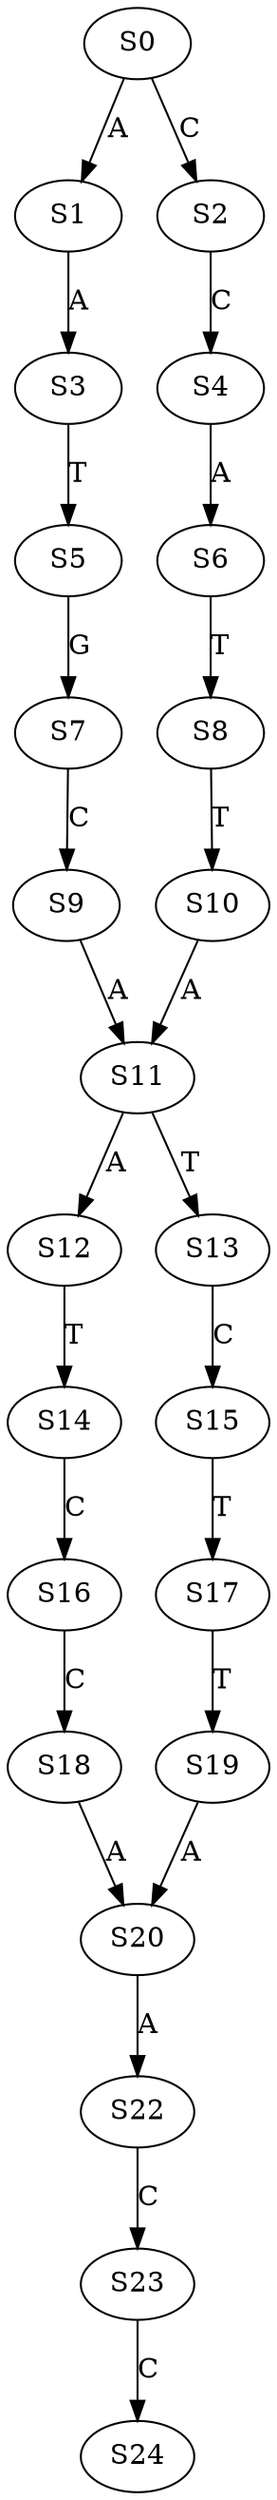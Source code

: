 strict digraph  {
	S0 -> S1 [ label = A ];
	S0 -> S2 [ label = C ];
	S1 -> S3 [ label = A ];
	S2 -> S4 [ label = C ];
	S3 -> S5 [ label = T ];
	S4 -> S6 [ label = A ];
	S5 -> S7 [ label = G ];
	S6 -> S8 [ label = T ];
	S7 -> S9 [ label = C ];
	S8 -> S10 [ label = T ];
	S9 -> S11 [ label = A ];
	S10 -> S11 [ label = A ];
	S11 -> S12 [ label = A ];
	S11 -> S13 [ label = T ];
	S12 -> S14 [ label = T ];
	S13 -> S15 [ label = C ];
	S14 -> S16 [ label = C ];
	S15 -> S17 [ label = T ];
	S16 -> S18 [ label = C ];
	S17 -> S19 [ label = T ];
	S18 -> S20 [ label = A ];
	S19 -> S20 [ label = A ];
	S20 -> S22 [ label = A ];
	S22 -> S23 [ label = C ];
	S23 -> S24 [ label = C ];
}
